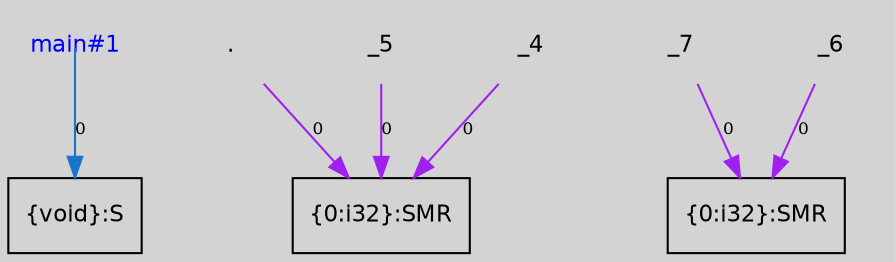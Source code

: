 digraph unnamed {
	graph [center=true, ratio=true, bgcolor=lightgray, fontname=Helvetica];
	node  [fontname=Helvetica, fontsize=11];

	Node0x4740920 [shape=record,label="{\{void\}:S}"];
	Node0x4740680 [shape=record,label="{\{0:i32\}:SMR}"];
	Node0x4741860 [shape=record,label="{\{0:i32\}:SMR}"];
	Node0x47304d8[ shape=plaintext, label ="."];
	Node0x47304d8 -> Node0x4740680[arrowtail=tee,label="0",fontsize=8,color=purple];
	Node0x472fa38[ shape=plaintext, label ="_7"];
	Node0x472fa38 -> Node0x4741860[arrowtail=tee,label="0",fontsize=8,color=purple];
	Node0x472f9d8[ shape=plaintext, label ="_6"];
	Node0x472f9d8 -> Node0x4741860[arrowtail=tee,label="0",fontsize=8,color=purple];
	Node0x472f978[ shape=plaintext, label ="_5"];
	Node0x472f978 -> Node0x4740680[arrowtail=tee,label="0",fontsize=8,color=purple];
	Node0x472f918[ shape=plaintext, label ="_4"];
	Node0x472f918 -> Node0x4740680[arrowtail=tee,label="0",fontsize=8,color=purple];
	Node0x472f7f8[ shape=plaintext,fontcolor=blue, label ="main#1"];
	Node0x472f7f8 -> Node0x4740920[tailclip=false,color=dodgerblue3,label="0",fontsize=8];
}
